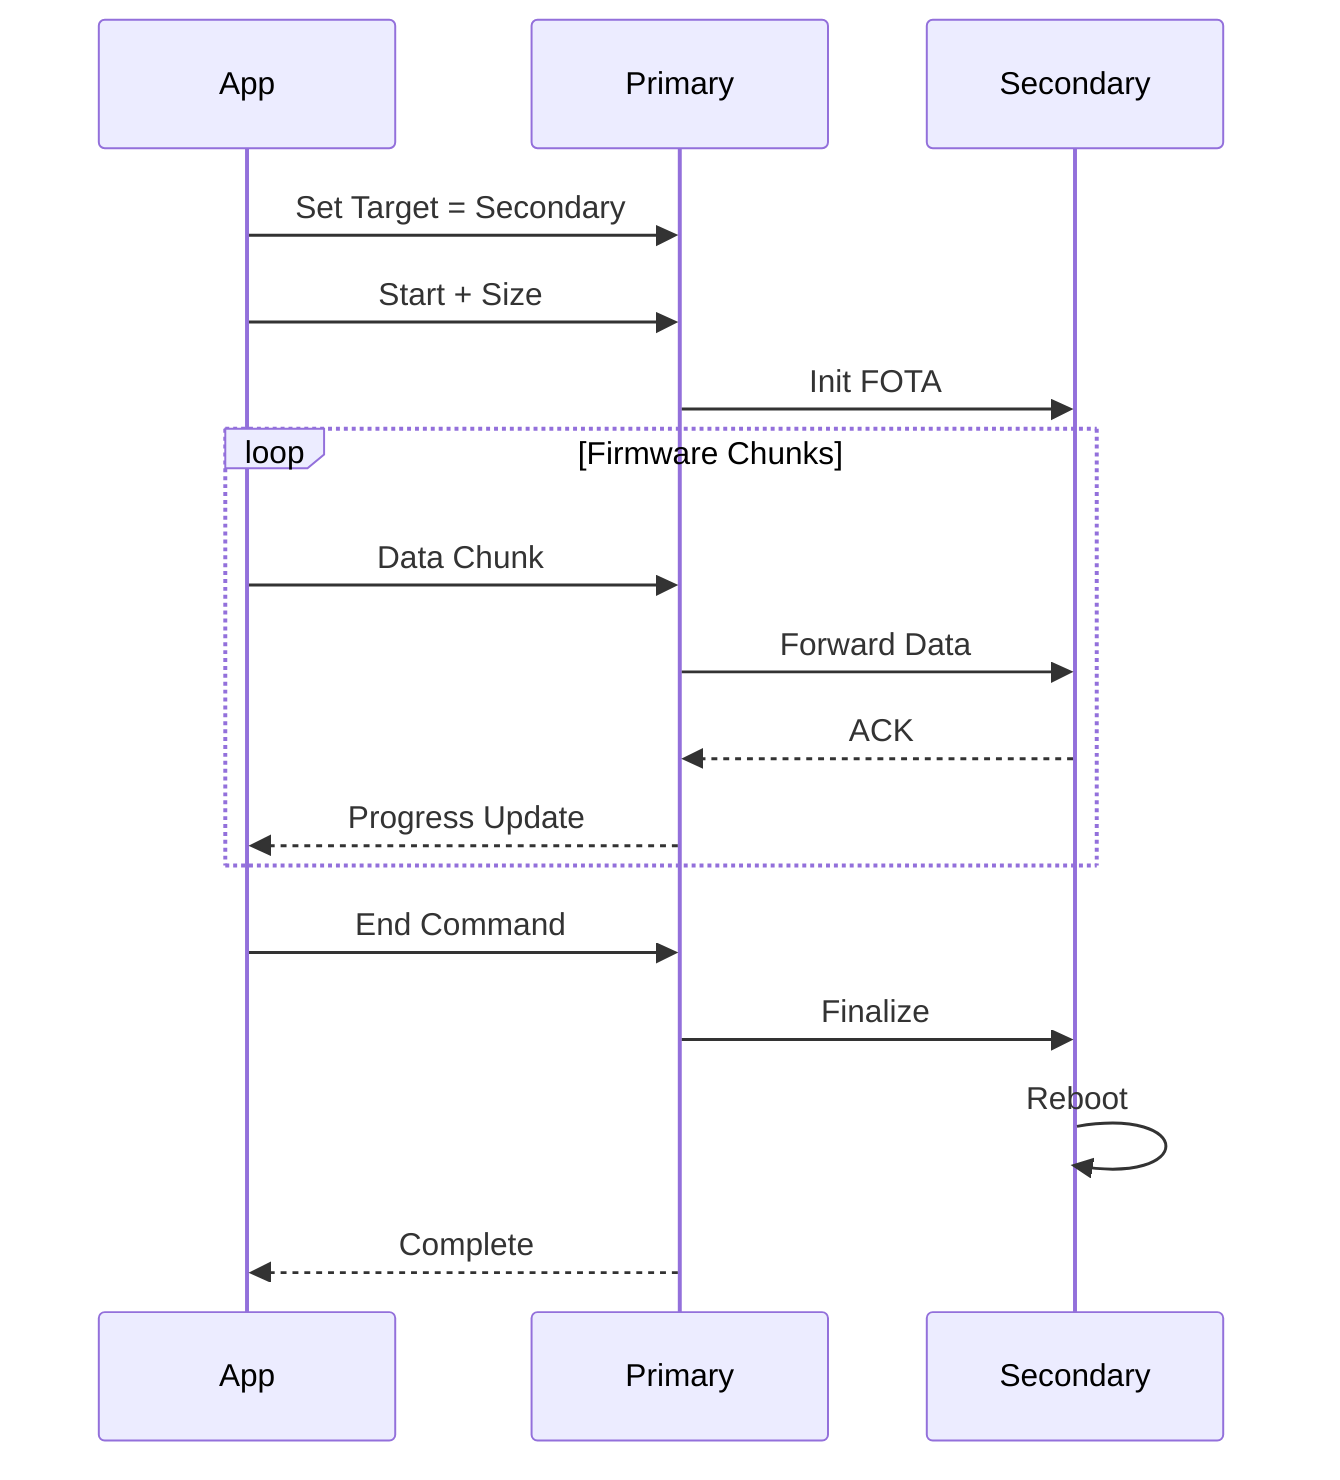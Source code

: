 sequenceDiagram
    participant App
    participant Primary
    participant Secondary
    
    App->>Primary: Set Target = Secondary
    App->>Primary: Start + Size
    Primary->>Secondary: Init FOTA
    
    loop Firmware Chunks
        App->>Primary: Data Chunk
        Primary->>Secondary: Forward Data
        Secondary-->>Primary: ACK
        Primary-->>App: Progress Update
    end
    
    App->>Primary: End Command
    Primary->>Secondary: Finalize
    Secondary->>Secondary: Reboot
    Primary-->>App: Complete